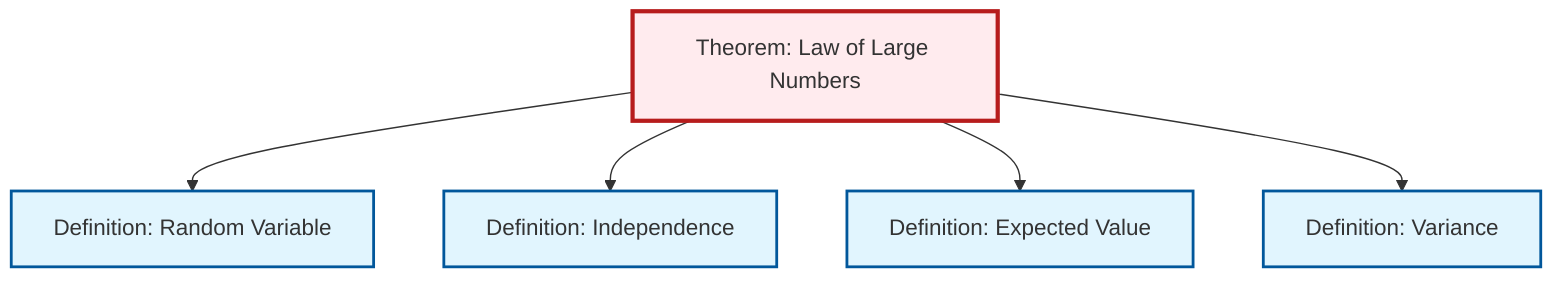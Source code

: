 graph TD
    classDef definition fill:#e1f5fe,stroke:#01579b,stroke-width:2px
    classDef theorem fill:#f3e5f5,stroke:#4a148c,stroke-width:2px
    classDef axiom fill:#fff3e0,stroke:#e65100,stroke-width:2px
    classDef example fill:#e8f5e9,stroke:#1b5e20,stroke-width:2px
    classDef current fill:#ffebee,stroke:#b71c1c,stroke-width:3px
    thm-law-of-large-numbers["Theorem: Law of Large Numbers"]:::theorem
    def-expectation["Definition: Expected Value"]:::definition
    def-random-variable["Definition: Random Variable"]:::definition
    def-independence["Definition: Independence"]:::definition
    def-variance["Definition: Variance"]:::definition
    thm-law-of-large-numbers --> def-random-variable
    thm-law-of-large-numbers --> def-independence
    thm-law-of-large-numbers --> def-expectation
    thm-law-of-large-numbers --> def-variance
    class thm-law-of-large-numbers current